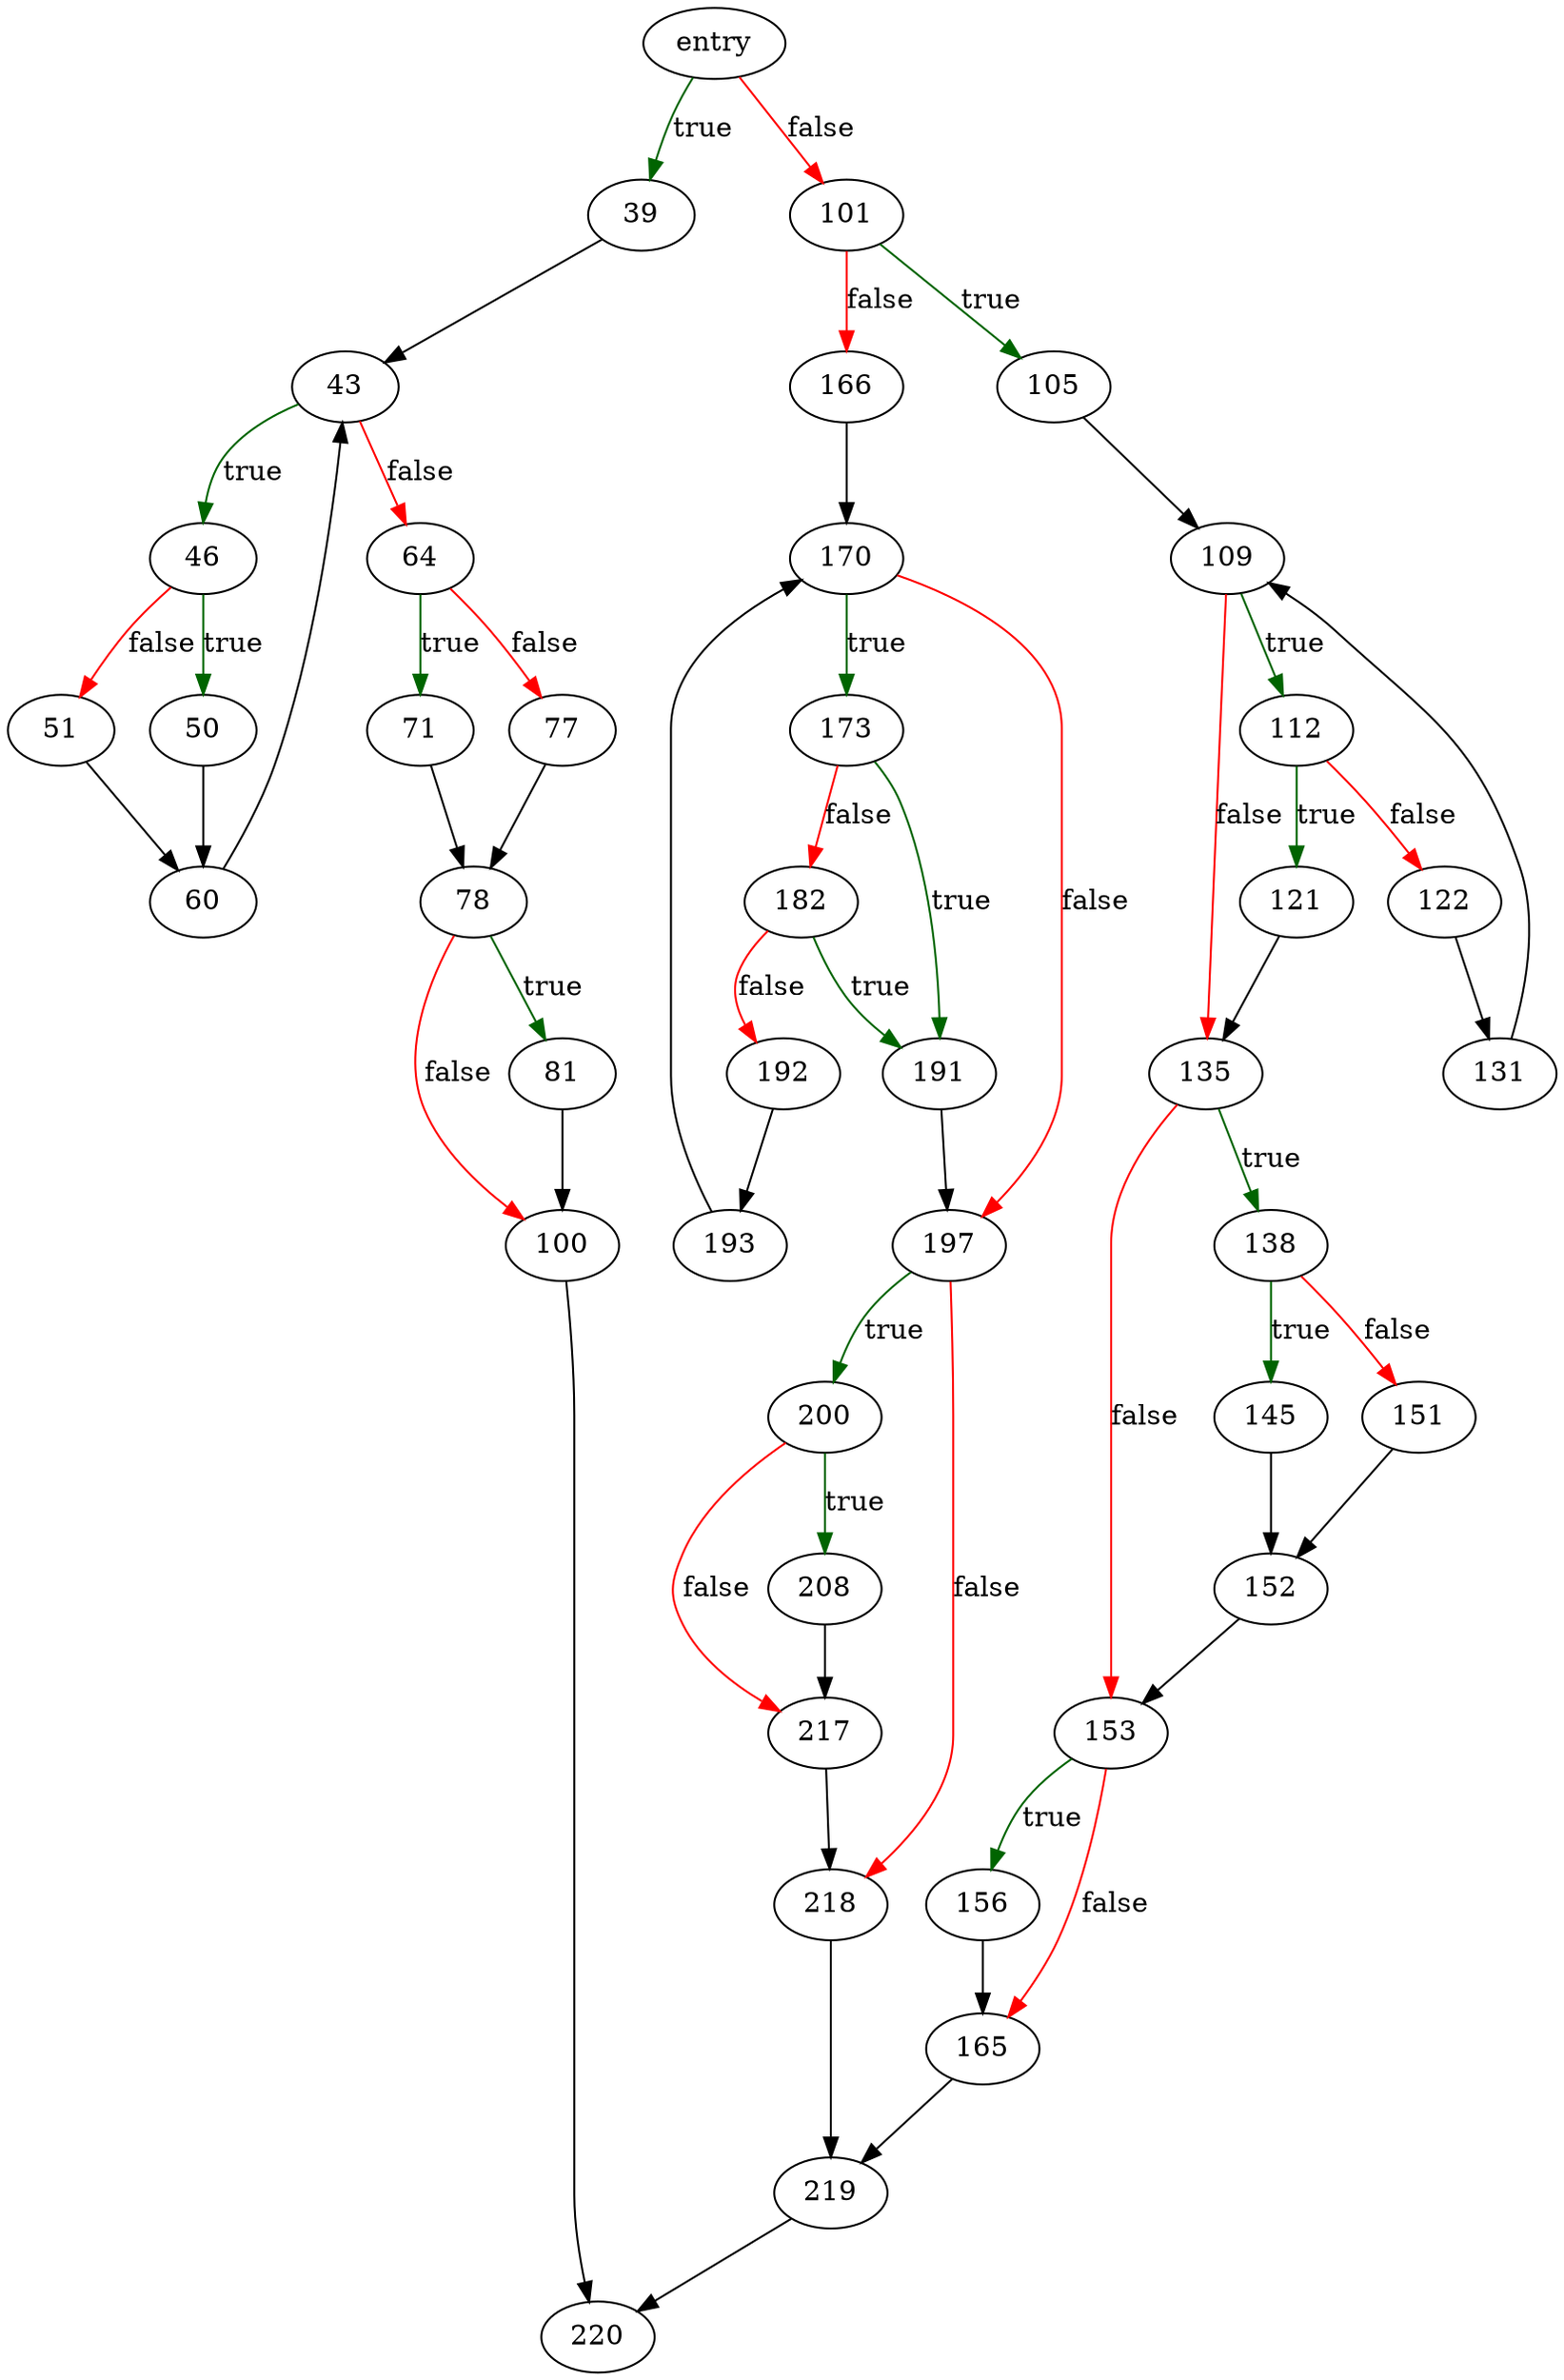 digraph "unixShmLock" {
	// Node definitions.
	4 [label=entry];
	39;
	43;
	46;
	50;
	51;
	60;
	64;
	71;
	77;
	78;
	81;
	100;
	101;
	105;
	109;
	112;
	121;
	122;
	131;
	135;
	138;
	145;
	151;
	152;
	153;
	156;
	165;
	166;
	170;
	173;
	182;
	191;
	192;
	193;
	197;
	200;
	208;
	217;
	218;
	219;
	220;

	// Edge definitions.
	4 -> 39 [
		color=darkgreen
		label=true
	];
	4 -> 101 [
		color=red
		label=false
	];
	39 -> 43;
	43 -> 46 [
		color=darkgreen
		label=true
	];
	43 -> 64 [
		color=red
		label=false
	];
	46 -> 50 [
		color=darkgreen
		label=true
	];
	46 -> 51 [
		color=red
		label=false
	];
	50 -> 60;
	51 -> 60;
	60 -> 43;
	64 -> 71 [
		color=darkgreen
		label=true
	];
	64 -> 77 [
		color=red
		label=false
	];
	71 -> 78;
	77 -> 78;
	78 -> 81 [
		color=darkgreen
		label=true
	];
	78 -> 100 [
		color=red
		label=false
	];
	81 -> 100;
	100 -> 220;
	101 -> 105 [
		color=darkgreen
		label=true
	];
	101 -> 166 [
		color=red
		label=false
	];
	105 -> 109;
	109 -> 112 [
		color=darkgreen
		label=true
	];
	109 -> 135 [
		color=red
		label=false
	];
	112 -> 121 [
		color=darkgreen
		label=true
	];
	112 -> 122 [
		color=red
		label=false
	];
	121 -> 135;
	122 -> 131;
	131 -> 109;
	135 -> 138 [
		color=darkgreen
		label=true
	];
	135 -> 153 [
		color=red
		label=false
	];
	138 -> 145 [
		color=darkgreen
		label=true
	];
	138 -> 151 [
		color=red
		label=false
	];
	145 -> 152;
	151 -> 152;
	152 -> 153;
	153 -> 156 [
		color=darkgreen
		label=true
	];
	153 -> 165 [
		color=red
		label=false
	];
	156 -> 165;
	165 -> 219;
	166 -> 170;
	170 -> 173 [
		color=darkgreen
		label=true
	];
	170 -> 197 [
		color=red
		label=false
	];
	173 -> 182 [
		color=red
		label=false
	];
	173 -> 191 [
		color=darkgreen
		label=true
	];
	182 -> 191 [
		color=darkgreen
		label=true
	];
	182 -> 192 [
		color=red
		label=false
	];
	191 -> 197;
	192 -> 193;
	193 -> 170;
	197 -> 200 [
		color=darkgreen
		label=true
	];
	197 -> 218 [
		color=red
		label=false
	];
	200 -> 208 [
		color=darkgreen
		label=true
	];
	200 -> 217 [
		color=red
		label=false
	];
	208 -> 217;
	217 -> 218;
	218 -> 219;
	219 -> 220;
}